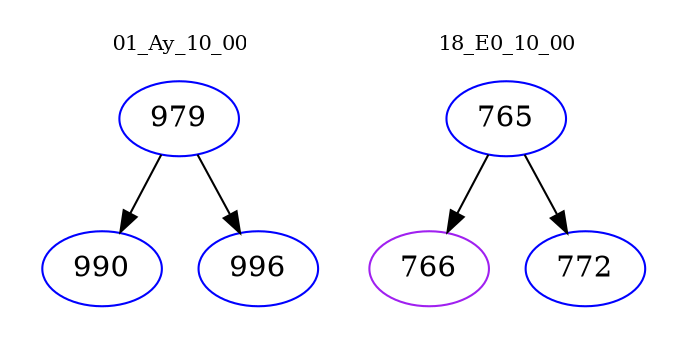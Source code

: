 digraph{
subgraph cluster_0 {
color = white
label = "01_Ay_10_00";
fontsize=10;
T0_979 [label="979", color="blue"]
T0_979 -> T0_990 [color="black"]
T0_990 [label="990", color="blue"]
T0_979 -> T0_996 [color="black"]
T0_996 [label="996", color="blue"]
}
subgraph cluster_1 {
color = white
label = "18_E0_10_00";
fontsize=10;
T1_765 [label="765", color="blue"]
T1_765 -> T1_766 [color="black"]
T1_766 [label="766", color="purple"]
T1_765 -> T1_772 [color="black"]
T1_772 [label="772", color="blue"]
}
}
